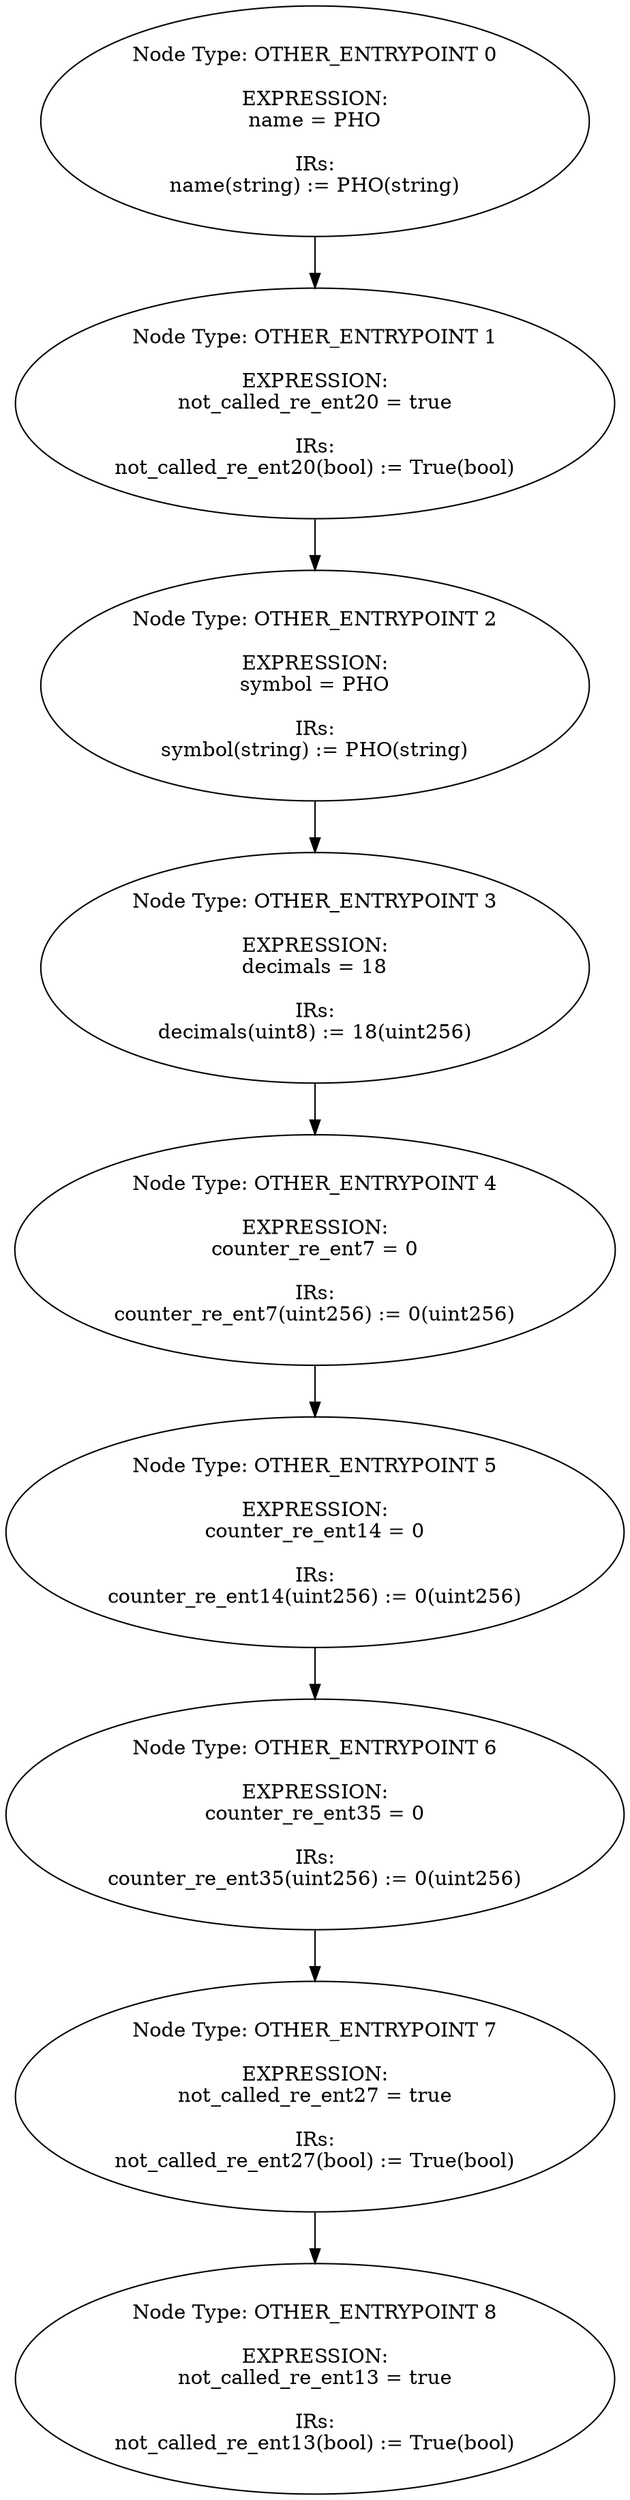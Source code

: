 digraph{
0[label="Node Type: OTHER_ENTRYPOINT 0

EXPRESSION:
name = PHO

IRs:
name(string) := PHO(string)"];
0->1;
1[label="Node Type: OTHER_ENTRYPOINT 1

EXPRESSION:
not_called_re_ent20 = true

IRs:
not_called_re_ent20(bool) := True(bool)"];
1->2;
2[label="Node Type: OTHER_ENTRYPOINT 2

EXPRESSION:
symbol = PHO

IRs:
symbol(string) := PHO(string)"];
2->3;
3[label="Node Type: OTHER_ENTRYPOINT 3

EXPRESSION:
decimals = 18

IRs:
decimals(uint8) := 18(uint256)"];
3->4;
4[label="Node Type: OTHER_ENTRYPOINT 4

EXPRESSION:
counter_re_ent7 = 0

IRs:
counter_re_ent7(uint256) := 0(uint256)"];
4->5;
5[label="Node Type: OTHER_ENTRYPOINT 5

EXPRESSION:
counter_re_ent14 = 0

IRs:
counter_re_ent14(uint256) := 0(uint256)"];
5->6;
6[label="Node Type: OTHER_ENTRYPOINT 6

EXPRESSION:
counter_re_ent35 = 0

IRs:
counter_re_ent35(uint256) := 0(uint256)"];
6->7;
7[label="Node Type: OTHER_ENTRYPOINT 7

EXPRESSION:
not_called_re_ent27 = true

IRs:
not_called_re_ent27(bool) := True(bool)"];
7->8;
8[label="Node Type: OTHER_ENTRYPOINT 8

EXPRESSION:
not_called_re_ent13 = true

IRs:
not_called_re_ent13(bool) := True(bool)"];
}
